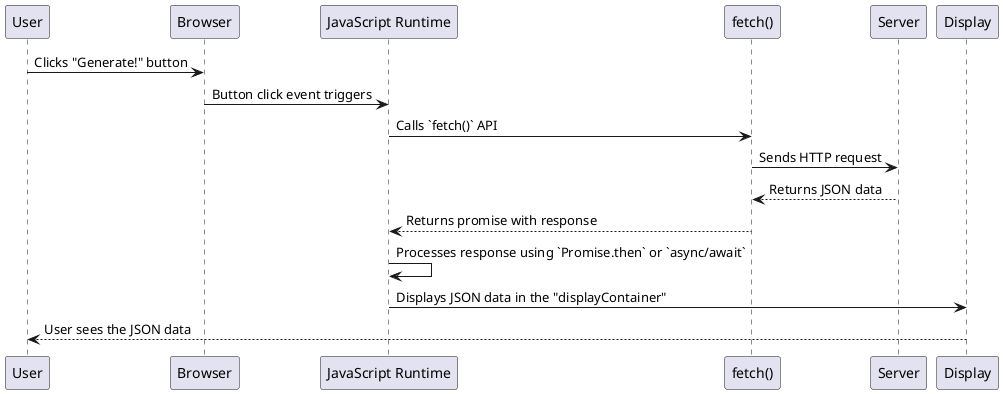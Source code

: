 @startuml SequenceDiagram
participant User as "User"
participant Browser as "Browser"
participant JSRuntime as "JavaScript Runtime"
participant Fetch as "fetch()"
participant Server as "Server"
participant Display as "Display"

User -> Browser: Clicks "Generate!" button
Browser -> JSRuntime: Button click event triggers
JSRuntime -> Fetch: Calls `fetch()` API
Fetch -> Server: Sends HTTP request
Server --> Fetch: Returns JSON data
Fetch --> JSRuntime: Returns promise with response
JSRuntime -> JSRuntime: Processes response using `Promise.then` or `async/await`
JSRuntime -> Display: Displays JSON data in the "displayContainer"
Display --> User: User sees the JSON data
@enduml